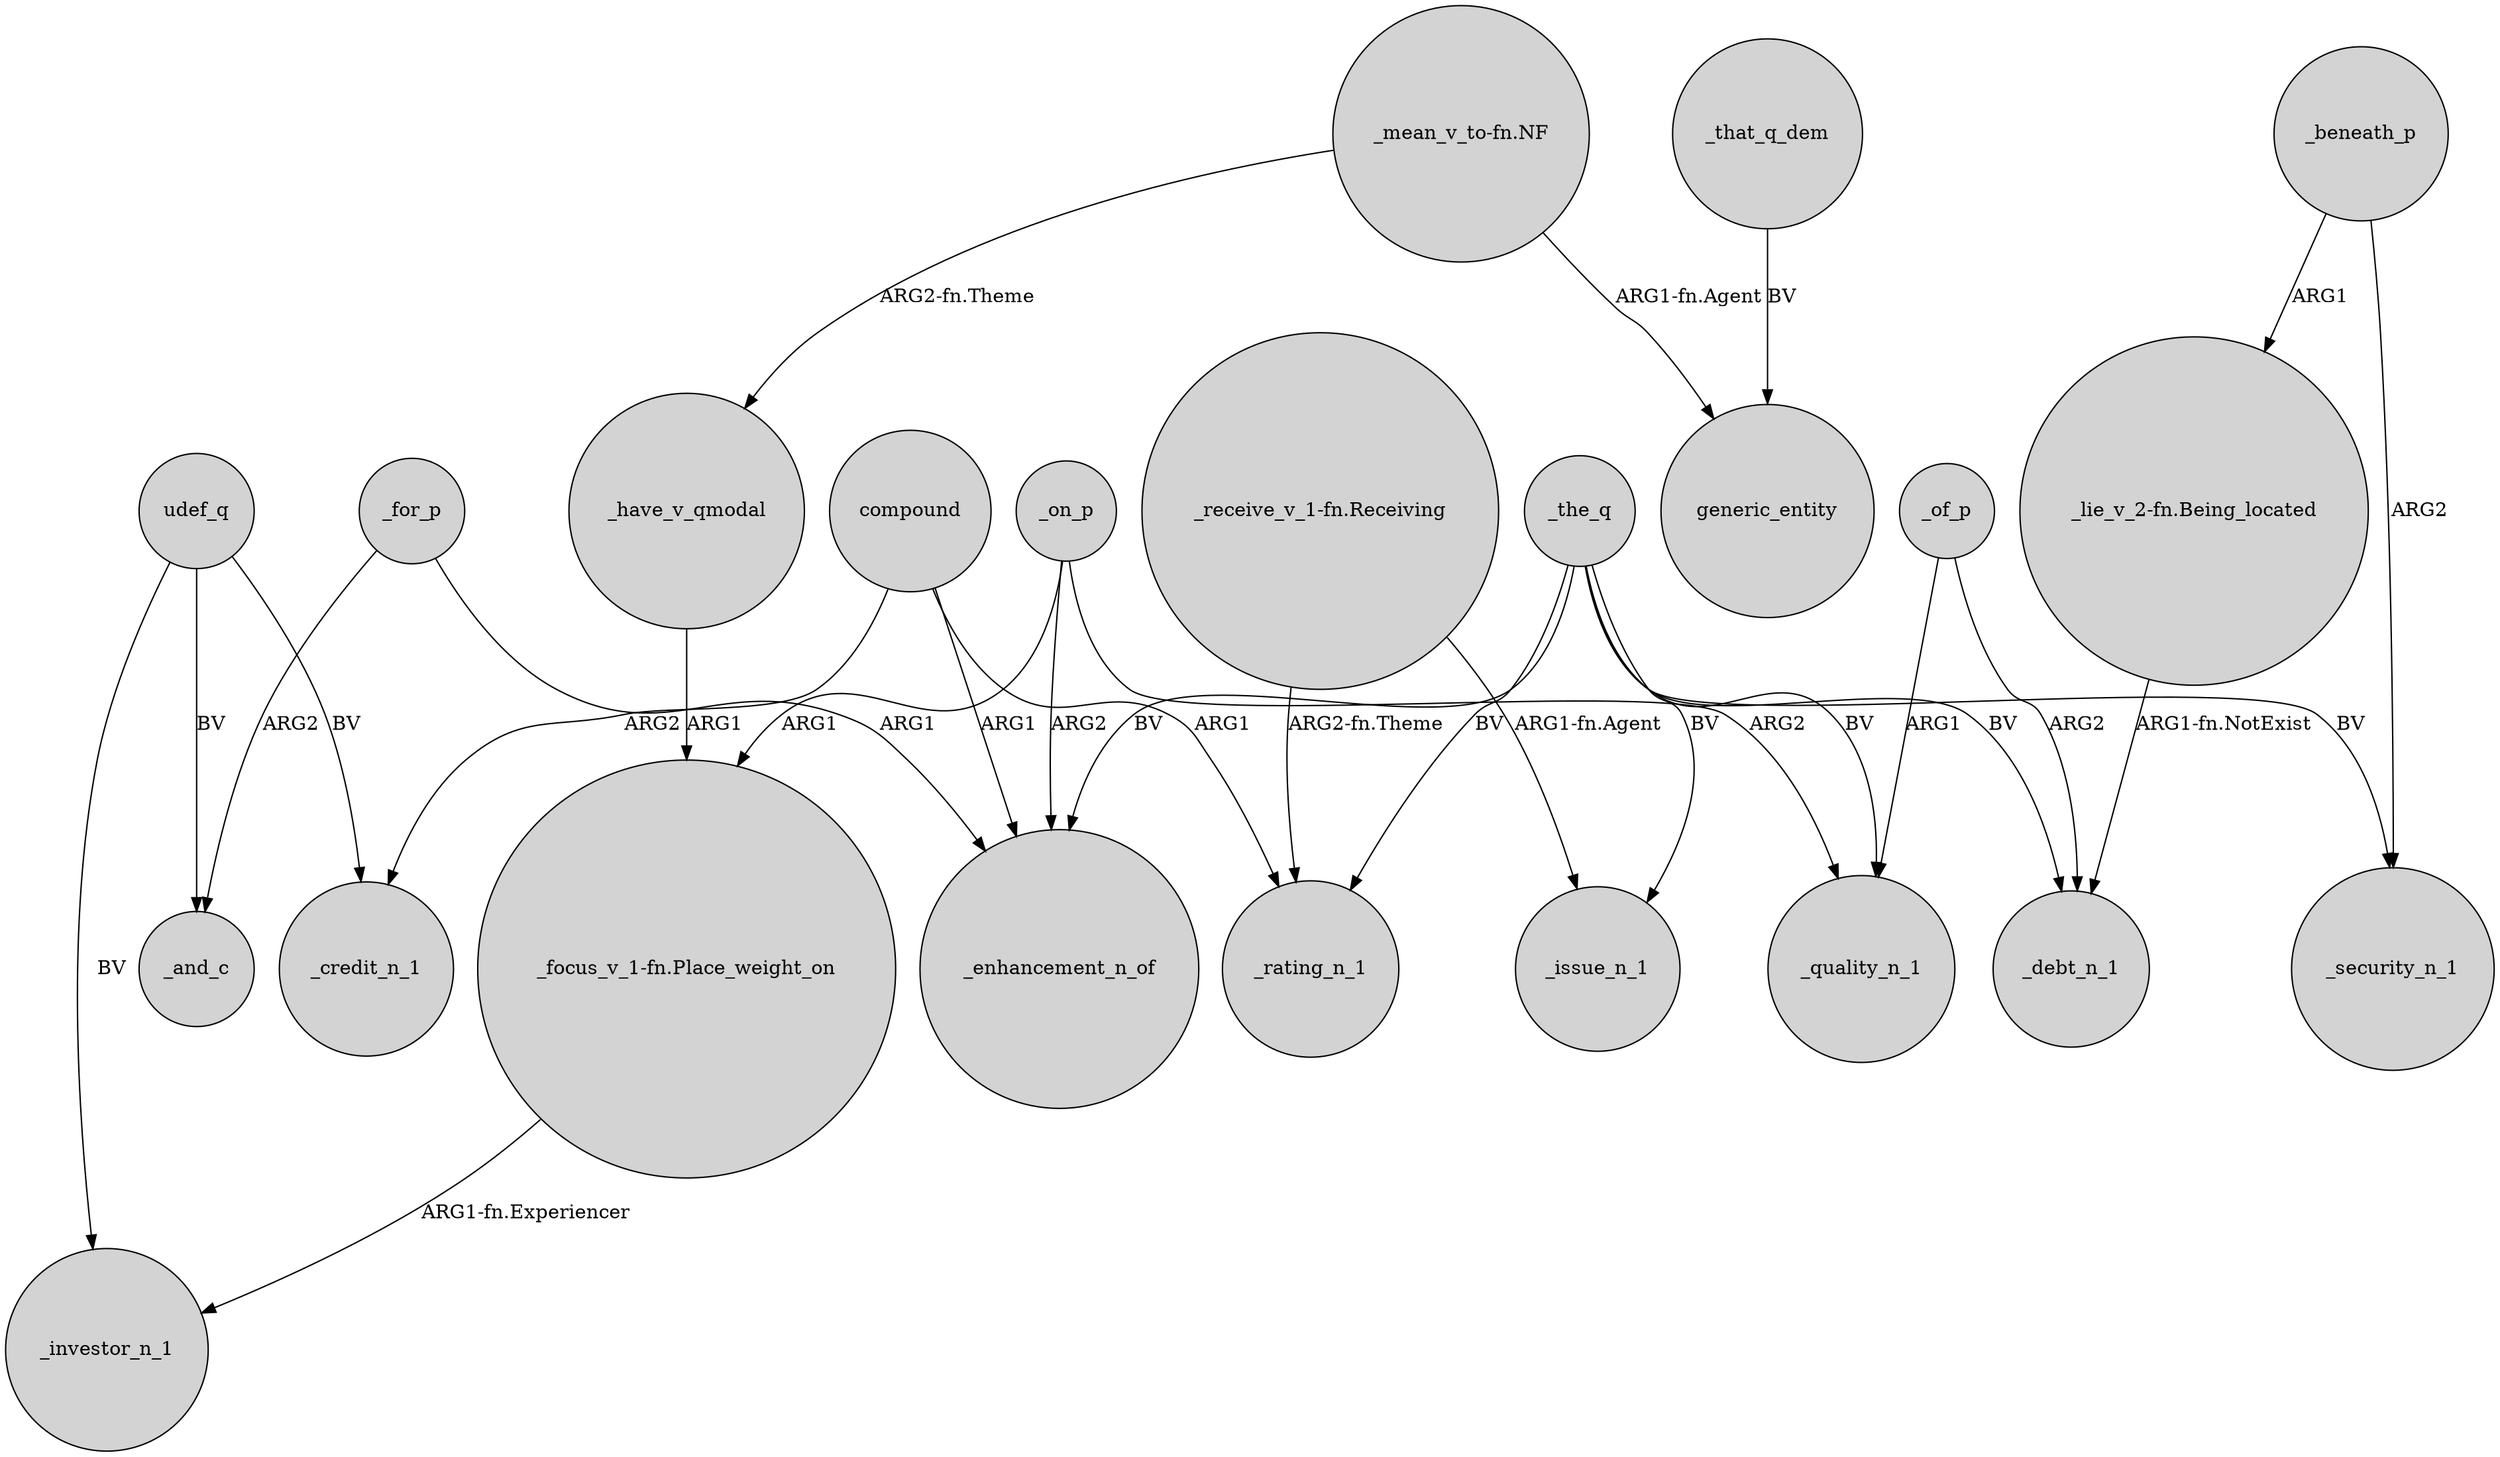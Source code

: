 digraph {
	node [shape=circle style=filled]
	_on_p -> "_focus_v_1-fn.Place_weight_on" [label=ARG1]
	"_receive_v_1-fn.Receiving" -> _rating_n_1 [label="ARG2-fn.Theme"]
	"_mean_v_to-fn.NF" -> generic_entity [label="ARG1-fn.Agent"]
	udef_q -> _investor_n_1 [label=BV]
	_that_q_dem -> generic_entity [label=BV]
	udef_q -> _credit_n_1 [label=BV]
	compound -> _credit_n_1 [label=ARG2]
	_beneath_p -> _security_n_1 [label=ARG2]
	_for_p -> _and_c [label=ARG2]
	compound -> _enhancement_n_of [label=ARG1]
	_the_q -> _quality_n_1 [label=BV]
	_the_q -> _issue_n_1 [label=BV]
	_the_q -> _enhancement_n_of [label=BV]
	"_mean_v_to-fn.NF" -> _have_v_qmodal [label="ARG2-fn.Theme"]
	"_receive_v_1-fn.Receiving" -> _issue_n_1 [label="ARG1-fn.Agent"]
	_for_p -> _enhancement_n_of [label=ARG1]
	_have_v_qmodal -> "_focus_v_1-fn.Place_weight_on" [label=ARG1]
	_the_q -> _security_n_1 [label=BV]
	compound -> _rating_n_1 [label=ARG1]
	_of_p -> _debt_n_1 [label=ARG2]
	_the_q -> _rating_n_1 [label=BV]
	_of_p -> _quality_n_1 [label=ARG1]
	udef_q -> _and_c [label=BV]
	_on_p -> _quality_n_1 [label=ARG2]
	_the_q -> _debt_n_1 [label=BV]
	_beneath_p -> "_lie_v_2-fn.Being_located" [label=ARG1]
	"_focus_v_1-fn.Place_weight_on" -> _investor_n_1 [label="ARG1-fn.Experiencer"]
	_on_p -> _enhancement_n_of [label=ARG2]
	"_lie_v_2-fn.Being_located" -> _debt_n_1 [label="ARG1-fn.NotExist"]
}
